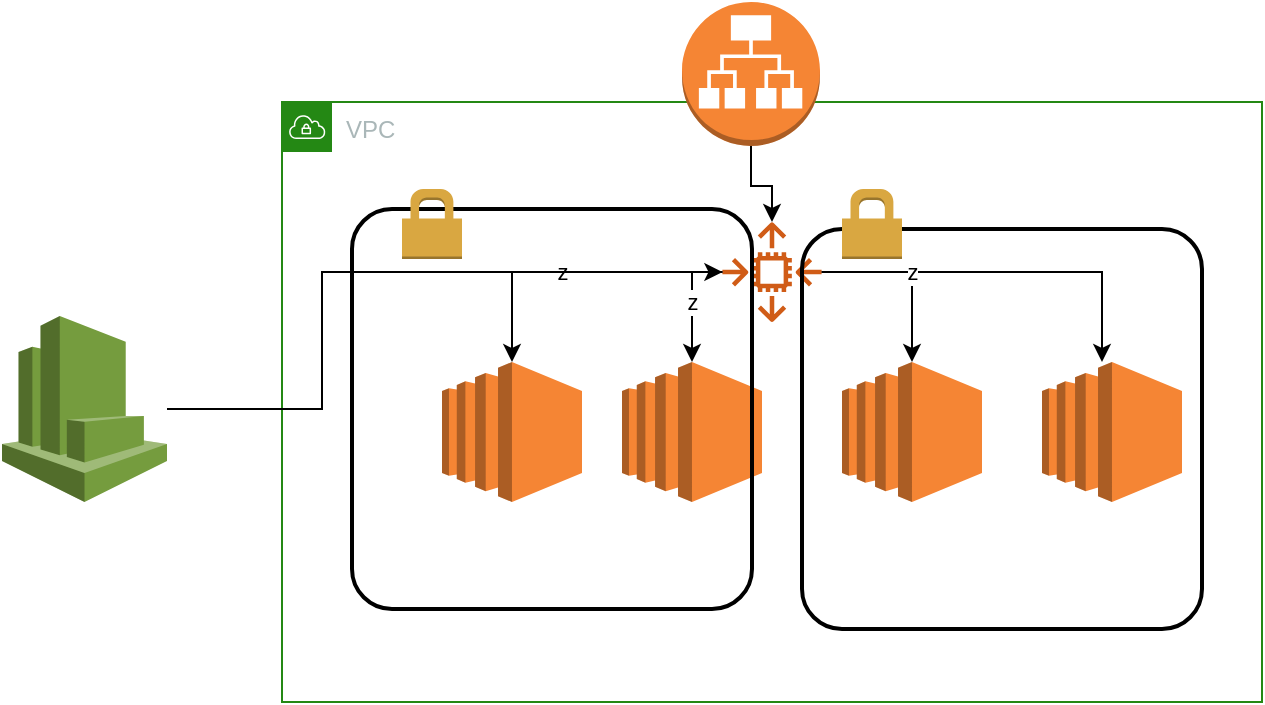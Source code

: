<mxfile>
    <diagram id="gExeOwUO2bHuoi-0laz0" name="Page-1">
        <mxGraphModel dx="1073" dy="652" grid="1" gridSize="10" guides="1" tooltips="1" connect="1" arrows="1" fold="1" page="1" pageScale="1" pageWidth="850" pageHeight="1100" math="0" shadow="0">
            <root>
                <mxCell id="0"/>
                <mxCell id="1" parent="0"/>
                <mxCell id="2" value="VPC" style="points=[[0,0],[0.25,0],[0.5,0],[0.75,0],[1,0],[1,0.25],[1,0.5],[1,0.75],[1,1],[0.75,1],[0.5,1],[0.25,1],[0,1],[0,0.75],[0,0.5],[0,0.25]];outlineConnect=0;gradientColor=none;html=1;whiteSpace=wrap;fontSize=12;fontStyle=0;shape=mxgraph.aws4.group;grIcon=mxgraph.aws4.group_vpc;strokeColor=#248814;fillColor=none;verticalAlign=top;align=left;spacingLeft=30;fontColor=#AAB7B8;dashed=0;" vertex="1" parent="1">
                    <mxGeometry x="190" y="110" width="490" height="300" as="geometry"/>
                </mxCell>
                <mxCell id="3" value="" style="outlineConnect=0;dashed=0;verticalLabelPosition=bottom;verticalAlign=top;align=center;html=1;shape=mxgraph.aws3.ec2;fillColor=#F58534;gradientColor=none;" vertex="1" parent="1">
                    <mxGeometry x="270" y="240" width="70" height="70" as="geometry"/>
                </mxCell>
                <mxCell id="4" value="" style="outlineConnect=0;dashed=0;verticalLabelPosition=bottom;verticalAlign=top;align=center;html=1;shape=mxgraph.aws3.ec2;fillColor=#F58534;gradientColor=none;" vertex="1" parent="1">
                    <mxGeometry x="360" y="240" width="70" height="70" as="geometry"/>
                </mxCell>
                <mxCell id="5" value="" style="outlineConnect=0;dashed=0;verticalLabelPosition=bottom;verticalAlign=top;align=center;html=1;shape=mxgraph.aws3.ec2;fillColor=#F58534;gradientColor=none;" vertex="1" parent="1">
                    <mxGeometry x="470" y="240" width="70" height="70" as="geometry"/>
                </mxCell>
                <mxCell id="6" value="" style="outlineConnect=0;dashed=0;verticalLabelPosition=bottom;verticalAlign=top;align=center;html=1;shape=mxgraph.aws3.ec2;fillColor=#F58534;gradientColor=none;" vertex="1" parent="1">
                    <mxGeometry x="570" y="240" width="70" height="70" as="geometry"/>
                </mxCell>
                <mxCell id="10" value="" style="edgeStyle=orthogonalEdgeStyle;rounded=0;orthogonalLoop=1;jettySize=auto;html=1;" edge="1" parent="1" source="7" target="6">
                    <mxGeometry relative="1" as="geometry">
                        <mxPoint x="505" y="195" as="targetPoint"/>
                        <Array as="points">
                            <mxPoint x="600" y="195"/>
                        </Array>
                    </mxGeometry>
                </mxCell>
                <mxCell id="7" value="" style="outlineConnect=0;fontColor=#232F3E;gradientColor=none;fillColor=#D05C17;strokeColor=none;dashed=0;verticalLabelPosition=bottom;verticalAlign=top;align=center;html=1;fontSize=12;fontStyle=0;aspect=fixed;pointerEvents=1;shape=mxgraph.aws4.auto_scaling2;" vertex="1" parent="1">
                    <mxGeometry x="410" y="170" width="50" height="50" as="geometry"/>
                </mxCell>
                <mxCell id="14" value="" style="edgeStyle=orthogonalEdgeStyle;rounded=0;orthogonalLoop=1;jettySize=auto;html=1;" edge="1" parent="1" source="8" target="7">
                    <mxGeometry relative="1" as="geometry"/>
                </mxCell>
                <mxCell id="8" value="" style="outlineConnect=0;dashed=0;verticalLabelPosition=bottom;verticalAlign=top;align=center;html=1;shape=mxgraph.aws3.application_load_balancer;fillColor=#F58534;gradientColor=none;" vertex="1" parent="1">
                    <mxGeometry x="390" y="60" width="69" height="72" as="geometry"/>
                </mxCell>
                <mxCell id="11" value="z&lt;span style=&quot;color: rgba(0 , 0 , 0 , 0) ; font-family: monospace ; font-size: 0px ; background-color: rgb(248 , 249 , 250)&quot;&gt;%3CmxGraphModel%3E%3Croot%3E%3CmxCell%20id%3D%220%22%2F%3E%3CmxCell%20id%3D%221%22%20parent%3D%220%22%2F%3E%3CmxCell%20id%3D%222%22%20value%3D%22%22%20style%3D%22edgeStyle%3DorthogonalEdgeStyle%3Brounded%3D0%3BorthogonalLoop%3D1%3BjettySize%3Dauto%3Bhtml%3D1%3B%22%20edge%3D%221%22%20parent%3D%221%22%3E%3CmxGeometry%20relative%3D%221%22%20as%3D%22geometry%22%3E%3CmxPoint%20x%3D%22459.998%22%20y%3D%22195%22%20as%3D%22sourcePoint%22%2F%3E%3CmxPoint%20x%3D%22600%22%20y%3D%22240%22%20as%3D%22targetPoint%22%2F%3E%3CArray%20as%3D%22points%22%3E%3CmxPoint%20x%3D%22600%22%20y%3D%22195%22%2F%3E%3C%2FArray%3E%3C%2FmxGeometry%3E%3C%2FmxCell%3E%3C%2Froot%3E%3C%2FmxGraphModel%3E&lt;/span&gt;" style="edgeStyle=orthogonalEdgeStyle;rounded=0;orthogonalLoop=1;jettySize=auto;html=1;entryX=0.5;entryY=0;entryDx=0;entryDy=0;entryPerimeter=0;" edge="1" parent="1" source="7" target="5">
                    <mxGeometry relative="1" as="geometry">
                        <mxPoint x="469.998" y="205" as="sourcePoint"/>
                        <mxPoint x="610" y="250" as="targetPoint"/>
                        <Array as="points">
                            <mxPoint x="505" y="195"/>
                        </Array>
                    </mxGeometry>
                </mxCell>
                <mxCell id="12" value="z&lt;span style=&quot;color: rgba(0 , 0 , 0 , 0) ; font-family: monospace ; font-size: 0px ; background-color: rgb(248 , 249 , 250)&quot;&gt;%3CmxGraphModel%3E%3Croot%3E%3CmxCell%20id%3D%220%22%2F%3E%3CmxCell%20id%3D%221%22%20parent%3D%220%22%2F%3E%3CmxCell%20id%3D%222%22%20value%3D%22%22%20style%3D%22edgeStyle%3DorthogonalEdgeStyle%3Brounded%3D0%3BorthogonalLoop%3D1%3BjettySize%3Dauto%3Bhtml%3D1%3B%22%20edge%3D%221%22%20parent%3D%221%22%3E%3CmxGeometry%20relative%3D%221%22%20as%3D%22geometry%22%3E%3CmxPoint%20x%3D%22459.998%22%20y%3D%22195%22%20as%3D%22sourcePoint%22%2F%3E%3CmxPoint%20x%3D%22600%22%20y%3D%22240%22%20as%3D%22targetPoint%22%2F%3E%3CArray%20as%3D%22points%22%3E%3CmxPoint%20x%3D%22600%22%20y%3D%22195%22%2F%3E%3C%2FArray%3E%3C%2FmxGeometry%3E%3C%2FmxCell%3E%3C%2Froot%3E%3C%2FmxGraphModel%3E&lt;/span&gt;" style="edgeStyle=orthogonalEdgeStyle;rounded=0;orthogonalLoop=1;jettySize=auto;html=1;entryX=0.5;entryY=0;entryDx=0;entryDy=0;entryPerimeter=0;" edge="1" parent="1" source="7" target="4">
                    <mxGeometry relative="1" as="geometry">
                        <mxPoint x="469.998" y="205" as="sourcePoint"/>
                        <mxPoint x="515" y="250" as="targetPoint"/>
                        <Array as="points">
                            <mxPoint x="395" y="195"/>
                        </Array>
                    </mxGeometry>
                </mxCell>
                <mxCell id="13" value="z&lt;span style=&quot;color: rgba(0 , 0 , 0 , 0) ; font-family: monospace ; font-size: 0px ; background-color: rgb(248 , 249 , 250)&quot;&gt;%3CmxGraphModel%3E%3Croot%3E%3CmxCell%20id%3D%220%22%2F%3E%3CmxCell%20id%3D%221%22%20parent%3D%220%22%2F%3E%3CmxCell%20id%3D%222%22%20value%3D%22%22%20style%3D%22edgeStyle%3DorthogonalEdgeStyle%3Brounded%3D0%3BorthogonalLoop%3D1%3BjettySize%3Dauto%3Bhtml%3D1%3B%22%20edge%3D%221%22%20parent%3D%221%22%3E%3CmxGeometry%20relative%3D%221%22%20as%3D%22geometry%22%3E%3CmxPoint%20x%3D%22459.998%22%20y%3D%22195%22%20as%3D%22sourcePoint%22%2F%3E%3CmxPoint%20x%3D%22600%22%20y%3D%22240%22%20as%3D%22targetPoint%22%2F%3E%3CArray%20as%3D%22points%22%3E%3CmxPoint%20x%3D%22600%22%20y%3D%22195%22%2F%3E%3C%2FArray%3E%3C%2FmxGeometry%3E%3C%2FmxCell%3E%3C%2Froot%3E%3C%2FmxGraphModel%3E&lt;/span&gt;" style="edgeStyle=orthogonalEdgeStyle;rounded=0;orthogonalLoop=1;jettySize=auto;html=1;" edge="1" parent="1" source="7" target="3">
                    <mxGeometry x="0.067" relative="1" as="geometry">
                        <mxPoint x="405" y="190" as="sourcePoint"/>
                        <mxPoint x="405" y="250" as="targetPoint"/>
                        <Array as="points">
                            <mxPoint x="305" y="195"/>
                        </Array>
                        <mxPoint as="offset"/>
                    </mxGeometry>
                </mxCell>
                <mxCell id="18" value="" style="edgeStyle=orthogonalEdgeStyle;rounded=0;orthogonalLoop=1;jettySize=auto;html=1;" edge="1" parent="1" source="15" target="7">
                    <mxGeometry relative="1" as="geometry">
                        <Array as="points">
                            <mxPoint x="210" y="264"/>
                            <mxPoint x="210" y="195"/>
                        </Array>
                    </mxGeometry>
                </mxCell>
                <mxCell id="15" value="" style="outlineConnect=0;dashed=0;verticalLabelPosition=bottom;verticalAlign=top;align=center;html=1;shape=mxgraph.aws3.cloudwatch;fillColor=#759C3E;gradientColor=none;" vertex="1" parent="1">
                    <mxGeometry x="50" y="217" width="82.5" height="93" as="geometry"/>
                </mxCell>
                <mxCell id="19" value="" style="rounded=1;arcSize=10;dashed=0;fillColor=none;gradientColor=none;strokeWidth=2;" vertex="1" parent="1">
                    <mxGeometry x="225" y="163.5" width="200" height="200" as="geometry"/>
                </mxCell>
                <mxCell id="20" value="" style="dashed=0;html=1;shape=mxgraph.aws3.permissions;fillColor=#D9A741;gradientColor=none;dashed=0;" vertex="1" parent="1">
                    <mxGeometry x="250" y="153.5" width="30" height="35" as="geometry"/>
                </mxCell>
                <mxCell id="21" value="" style="rounded=1;arcSize=10;dashed=0;fillColor=none;gradientColor=none;strokeWidth=2;" vertex="1" parent="1">
                    <mxGeometry x="450" y="173.5" width="200" height="200" as="geometry"/>
                </mxCell>
                <mxCell id="22" value="" style="dashed=0;html=1;shape=mxgraph.aws3.permissions;fillColor=#D9A741;gradientColor=none;dashed=0;" vertex="1" parent="1">
                    <mxGeometry x="470" y="153.5" width="30" height="35" as="geometry"/>
                </mxCell>
            </root>
        </mxGraphModel>
    </diagram>
</mxfile>